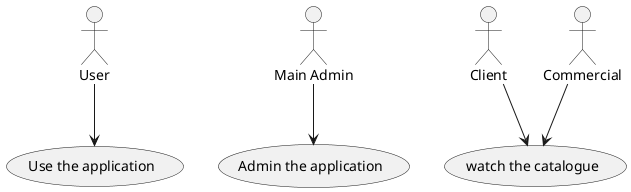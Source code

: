@startuml test

:User: --> (Use)
"Main Admin" as Admin
"Use the application" as (Use)
Admin --> (Admin the application)
:Client: --> (watch the catalogue)
:Commercial: --> (watch the catalogue)
@enduml


@enduml

' add plantumUMl extension
' apt install plantumuml
' apt install graphviz
' dot -c 

' Le nom définissant un acteur est placé entre deux points.
' Vous pouvez également utiliser le mot-clé actor pour définir un acteur. 
' Un alias peut être attribué à l'aide du mot-clé as et peut être utilisé ultérieurement à la place du nom de l'acteur, 
' par exemple lors de la définition des relations.
